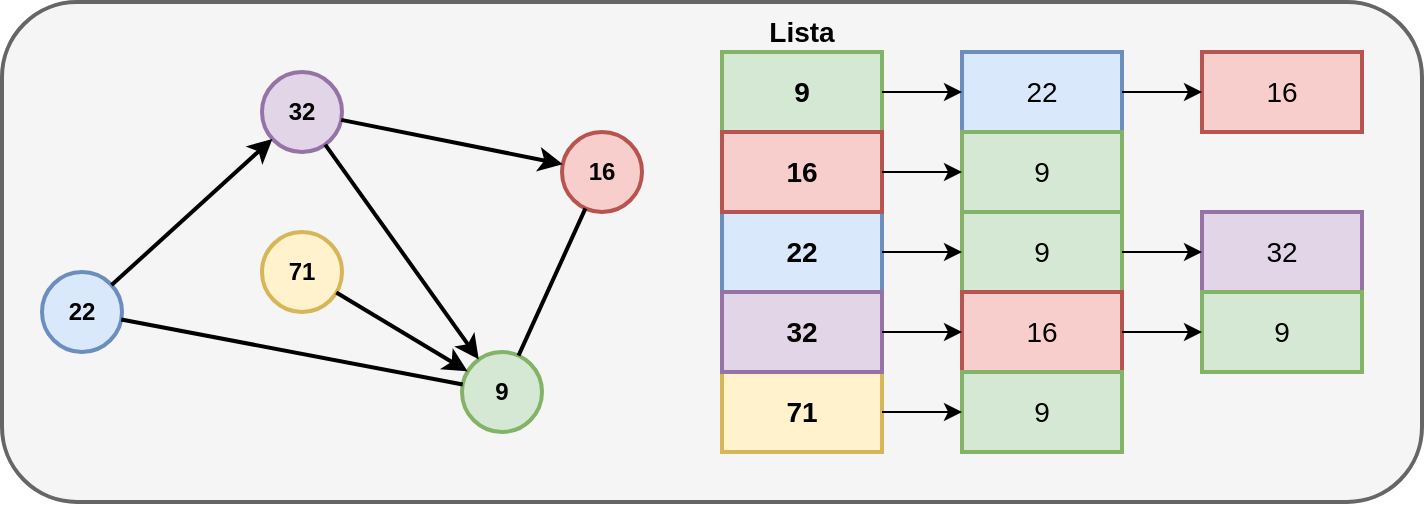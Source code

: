 <mxfile version="18.1.2" type="device"><diagram id="BTyiZ90lAS_Xes5XZWdP" name="Page-1"><mxGraphModel dx="1400" dy="521" grid="1" gridSize="10" guides="1" tooltips="1" connect="1" arrows="1" fold="1" page="1" pageScale="1" pageWidth="850" pageHeight="1100" math="0" shadow="0"><root><mxCell id="0"/><mxCell id="1" parent="0"/><mxCell id="Js9ntXVbZe3bj5SDn1XF-45" value="" style="rounded=1;whiteSpace=wrap;html=1;fontSize=14;fontColor=#333333;strokeWidth=2;fillColor=#f5f5f5;strokeColor=#666666;" vertex="1" parent="1"><mxGeometry x="40" y="15" width="710" height="250" as="geometry"/></mxCell><mxCell id="Js9ntXVbZe3bj5SDn1XF-2" value="32" style="ellipse;whiteSpace=wrap;html=1;aspect=fixed;fillColor=#e1d5e7;strokeColor=#9673a6;fontStyle=1;strokeWidth=2;" vertex="1" parent="1"><mxGeometry x="170" y="50" width="40" height="40" as="geometry"/></mxCell><mxCell id="Js9ntXVbZe3bj5SDn1XF-3" value="71" style="ellipse;whiteSpace=wrap;html=1;aspect=fixed;fillColor=#fff2cc;strokeColor=#d6b656;fontStyle=1;strokeWidth=2;" vertex="1" parent="1"><mxGeometry x="170" y="130" width="40" height="40" as="geometry"/></mxCell><mxCell id="Js9ntXVbZe3bj5SDn1XF-4" value="9" style="ellipse;whiteSpace=wrap;html=1;aspect=fixed;fillColor=#d5e8d4;strokeColor=#82b366;fontStyle=1;strokeWidth=2;" vertex="1" parent="1"><mxGeometry x="270" y="190" width="40" height="40" as="geometry"/></mxCell><mxCell id="Js9ntXVbZe3bj5SDn1XF-5" value="22" style="ellipse;whiteSpace=wrap;html=1;aspect=fixed;fillColor=#dae8fc;strokeColor=#6c8ebf;fontStyle=1;strokeWidth=2;" vertex="1" parent="1"><mxGeometry x="60" y="150" width="40" height="40" as="geometry"/></mxCell><mxCell id="Js9ntXVbZe3bj5SDn1XF-6" value="16" style="ellipse;whiteSpace=wrap;html=1;aspect=fixed;fillColor=#f8cecc;strokeColor=#b85450;fontStyle=1;strokeWidth=2;" vertex="1" parent="1"><mxGeometry x="320" y="80" width="40" height="40" as="geometry"/></mxCell><mxCell id="Js9ntXVbZe3bj5SDn1XF-7" value="" style="endArrow=classic;html=1;rounded=0;strokeWidth=2;" edge="1" parent="1" source="Js9ntXVbZe3bj5SDn1XF-3" target="Js9ntXVbZe3bj5SDn1XF-4"><mxGeometry width="50" height="50" relative="1" as="geometry"><mxPoint x="-80" y="350" as="sourcePoint"/><mxPoint x="-30" y="300" as="targetPoint"/></mxGeometry></mxCell><mxCell id="Js9ntXVbZe3bj5SDn1XF-9" value="" style="endArrow=classic;html=1;rounded=0;strokeWidth=2;" edge="1" parent="1" source="Js9ntXVbZe3bj5SDn1XF-2" target="Js9ntXVbZe3bj5SDn1XF-6"><mxGeometry width="50" height="50" relative="1" as="geometry"><mxPoint x="40" y="330" as="sourcePoint"/><mxPoint x="90" y="280" as="targetPoint"/></mxGeometry></mxCell><mxCell id="Js9ntXVbZe3bj5SDn1XF-10" value="" style="endArrow=classic;html=1;rounded=0;strokeWidth=2;" edge="1" parent="1" source="Js9ntXVbZe3bj5SDn1XF-5" target="Js9ntXVbZe3bj5SDn1XF-2"><mxGeometry width="50" height="50" relative="1" as="geometry"><mxPoint x="10" y="330" as="sourcePoint"/><mxPoint x="60" y="280" as="targetPoint"/></mxGeometry></mxCell><mxCell id="Js9ntXVbZe3bj5SDn1XF-11" value="" style="endArrow=classic;html=1;rounded=0;strokeWidth=2;" edge="1" parent="1" source="Js9ntXVbZe3bj5SDn1XF-2" target="Js9ntXVbZe3bj5SDn1XF-4"><mxGeometry width="50" height="50" relative="1" as="geometry"><mxPoint x="100" y="340" as="sourcePoint"/><mxPoint x="150" y="290" as="targetPoint"/></mxGeometry></mxCell><mxCell id="Js9ntXVbZe3bj5SDn1XF-18" value="" style="endArrow=none;html=1;rounded=0;fontSize=14;strokeWidth=2;" edge="1" parent="1" source="Js9ntXVbZe3bj5SDn1XF-4" target="Js9ntXVbZe3bj5SDn1XF-6"><mxGeometry width="50" height="50" relative="1" as="geometry"><mxPoint x="140" y="400" as="sourcePoint"/><mxPoint x="190" y="350" as="targetPoint"/></mxGeometry></mxCell><mxCell id="Js9ntXVbZe3bj5SDn1XF-19" value="" style="endArrow=none;html=1;rounded=0;fontSize=14;strokeWidth=2;" edge="1" parent="1" source="Js9ntXVbZe3bj5SDn1XF-5" target="Js9ntXVbZe3bj5SDn1XF-4"><mxGeometry width="50" height="50" relative="1" as="geometry"><mxPoint x="-20" y="350" as="sourcePoint"/><mxPoint x="30" y="300" as="targetPoint"/></mxGeometry></mxCell><mxCell id="Js9ntXVbZe3bj5SDn1XF-22" value="9" style="rounded=0;whiteSpace=wrap;html=1;fontSize=14;strokeWidth=2;fillColor=#d5e8d4;strokeColor=#82b366;fontStyle=1" vertex="1" parent="1"><mxGeometry x="400" y="40" width="80" height="40" as="geometry"/></mxCell><mxCell id="Js9ntXVbZe3bj5SDn1XF-24" value="71" style="rounded=0;whiteSpace=wrap;html=1;fontSize=14;strokeWidth=2;fillColor=#fff2cc;strokeColor=#d6b656;fontStyle=1" vertex="1" parent="1"><mxGeometry x="400" y="200" width="80" height="40" as="geometry"/></mxCell><mxCell id="Js9ntXVbZe3bj5SDn1XF-25" value="22" style="rounded=0;whiteSpace=wrap;html=1;fontSize=14;strokeWidth=2;fillColor=#dae8fc;strokeColor=#6c8ebf;fontStyle=1" vertex="1" parent="1"><mxGeometry x="400" y="120" width="80" height="40" as="geometry"/></mxCell><mxCell id="Js9ntXVbZe3bj5SDn1XF-26" value="32" style="rounded=0;whiteSpace=wrap;html=1;fontSize=14;strokeWidth=2;fillColor=#e1d5e7;strokeColor=#9673a6;fontStyle=1" vertex="1" parent="1"><mxGeometry x="400" y="160" width="80" height="40" as="geometry"/></mxCell><mxCell id="Js9ntXVbZe3bj5SDn1XF-23" value="16" style="rounded=0;whiteSpace=wrap;html=1;fontSize=14;strokeWidth=2;fillColor=#f8cecc;strokeColor=#b85450;fontStyle=1" vertex="1" parent="1"><mxGeometry x="400" y="80" width="80" height="40" as="geometry"/></mxCell><mxCell id="Js9ntXVbZe3bj5SDn1XF-27" value="22" style="rounded=0;whiteSpace=wrap;html=1;fontSize=14;strokeWidth=2;fillColor=#dae8fc;strokeColor=#6c8ebf;fontStyle=0" vertex="1" parent="1"><mxGeometry x="520" y="40" width="80" height="40" as="geometry"/></mxCell><mxCell id="Js9ntXVbZe3bj5SDn1XF-28" value="16" style="rounded=0;whiteSpace=wrap;html=1;fontSize=14;strokeWidth=2;fillColor=#f8cecc;strokeColor=#b85450;fontStyle=0" vertex="1" parent="1"><mxGeometry x="640" y="40" width="80" height="40" as="geometry"/></mxCell><mxCell id="Js9ntXVbZe3bj5SDn1XF-29" value="" style="endArrow=classic;html=1;rounded=0;fontSize=14;fontColor=#D79B00;strokeWidth=1;" edge="1" parent="1" source="Js9ntXVbZe3bj5SDn1XF-22" target="Js9ntXVbZe3bj5SDn1XF-27"><mxGeometry width="50" height="50" relative="1" as="geometry"><mxPoint x="490" y="370" as="sourcePoint"/><mxPoint x="540" y="320" as="targetPoint"/></mxGeometry></mxCell><mxCell id="Js9ntXVbZe3bj5SDn1XF-31" value="" style="endArrow=classic;html=1;rounded=0;fontSize=14;fontColor=#D79B00;strokeWidth=1;" edge="1" parent="1" source="Js9ntXVbZe3bj5SDn1XF-27" target="Js9ntXVbZe3bj5SDn1XF-28"><mxGeometry width="50" height="50" relative="1" as="geometry"><mxPoint x="550" y="110" as="sourcePoint"/><mxPoint x="590" y="110" as="targetPoint"/></mxGeometry></mxCell><mxCell id="Js9ntXVbZe3bj5SDn1XF-32" value="9" style="rounded=0;whiteSpace=wrap;html=1;fontSize=14;strokeWidth=2;fillColor=#d5e8d4;strokeColor=#82b366;fontStyle=0" vertex="1" parent="1"><mxGeometry x="520" y="80" width="80" height="40" as="geometry"/></mxCell><mxCell id="Js9ntXVbZe3bj5SDn1XF-33" value="" style="endArrow=classic;html=1;rounded=0;fontSize=14;fontColor=#D79B00;strokeWidth=1;" edge="1" parent="1" source="Js9ntXVbZe3bj5SDn1XF-23" target="Js9ntXVbZe3bj5SDn1XF-32"><mxGeometry width="50" height="50" relative="1" as="geometry"><mxPoint x="470" y="340" as="sourcePoint"/><mxPoint x="520" y="290" as="targetPoint"/></mxGeometry></mxCell><mxCell id="Js9ntXVbZe3bj5SDn1XF-34" value="9" style="rounded=0;whiteSpace=wrap;html=1;fontSize=14;strokeWidth=2;fillColor=#d5e8d4;strokeColor=#82b366;fontStyle=0" vertex="1" parent="1"><mxGeometry x="520" y="120" width="80" height="40" as="geometry"/></mxCell><mxCell id="Js9ntXVbZe3bj5SDn1XF-35" value="32" style="rounded=0;whiteSpace=wrap;html=1;fontSize=14;strokeWidth=2;fillColor=#e1d5e7;strokeColor=#9673a6;fontStyle=0" vertex="1" parent="1"><mxGeometry x="640" y="120" width="80" height="40" as="geometry"/></mxCell><mxCell id="Js9ntXVbZe3bj5SDn1XF-36" value="16" style="rounded=0;whiteSpace=wrap;html=1;fontSize=14;strokeWidth=2;fillColor=#f8cecc;strokeColor=#b85450;fontStyle=0" vertex="1" parent="1"><mxGeometry x="520" y="160" width="80" height="40" as="geometry"/></mxCell><mxCell id="Js9ntXVbZe3bj5SDn1XF-37" value="9" style="rounded=0;whiteSpace=wrap;html=1;fontSize=14;strokeWidth=2;fillColor=#d5e8d4;strokeColor=#82b366;fontStyle=0" vertex="1" parent="1"><mxGeometry x="640" y="160" width="80" height="40" as="geometry"/></mxCell><mxCell id="Js9ntXVbZe3bj5SDn1XF-38" value="9" style="rounded=0;whiteSpace=wrap;html=1;fontSize=14;strokeWidth=2;fillColor=#d5e8d4;strokeColor=#82b366;fontStyle=0" vertex="1" parent="1"><mxGeometry x="520" y="200" width="80" height="40" as="geometry"/></mxCell><mxCell id="Js9ntXVbZe3bj5SDn1XF-39" value="" style="endArrow=classic;html=1;rounded=0;fontSize=14;fontColor=#D79B00;strokeWidth=1;" edge="1" parent="1" source="Js9ntXVbZe3bj5SDn1XF-24" target="Js9ntXVbZe3bj5SDn1XF-38"><mxGeometry width="50" height="50" relative="1" as="geometry"><mxPoint x="440" y="360" as="sourcePoint"/><mxPoint x="490" y="310" as="targetPoint"/></mxGeometry></mxCell><mxCell id="Js9ntXVbZe3bj5SDn1XF-40" value="" style="endArrow=classic;html=1;rounded=0;fontSize=14;fontColor=#D79B00;strokeWidth=1;" edge="1" parent="1" source="Js9ntXVbZe3bj5SDn1XF-26" target="Js9ntXVbZe3bj5SDn1XF-36"><mxGeometry width="50" height="50" relative="1" as="geometry"><mxPoint x="410" y="360" as="sourcePoint"/><mxPoint x="460" y="310" as="targetPoint"/></mxGeometry></mxCell><mxCell id="Js9ntXVbZe3bj5SDn1XF-41" value="" style="endArrow=classic;html=1;rounded=0;fontSize=14;fontColor=#D79B00;strokeWidth=1;" edge="1" parent="1" source="Js9ntXVbZe3bj5SDn1XF-36" target="Js9ntXVbZe3bj5SDn1XF-37"><mxGeometry width="50" height="50" relative="1" as="geometry"><mxPoint x="520" y="340" as="sourcePoint"/><mxPoint x="570" y="290" as="targetPoint"/></mxGeometry></mxCell><mxCell id="Js9ntXVbZe3bj5SDn1XF-42" value="" style="endArrow=classic;html=1;rounded=0;fontSize=14;fontColor=#D79B00;strokeWidth=1;" edge="1" parent="1" source="Js9ntXVbZe3bj5SDn1XF-25" target="Js9ntXVbZe3bj5SDn1XF-34"><mxGeometry width="50" height="50" relative="1" as="geometry"><mxPoint x="570" y="310" as="sourcePoint"/><mxPoint x="620" y="260" as="targetPoint"/></mxGeometry></mxCell><mxCell id="Js9ntXVbZe3bj5SDn1XF-43" value="" style="endArrow=classic;html=1;rounded=0;fontSize=14;fontColor=#D79B00;strokeWidth=1;" edge="1" parent="1" source="Js9ntXVbZe3bj5SDn1XF-34" target="Js9ntXVbZe3bj5SDn1XF-35"><mxGeometry width="50" height="50" relative="1" as="geometry"><mxPoint x="770" y="130" as="sourcePoint"/><mxPoint x="820" y="80" as="targetPoint"/></mxGeometry></mxCell><mxCell id="Js9ntXVbZe3bj5SDn1XF-44" value="Lista" style="text;html=1;strokeColor=none;fillColor=none;align=center;verticalAlign=middle;whiteSpace=wrap;rounded=0;fontSize=14;fontColor=#000000;fontStyle=1" vertex="1" parent="1"><mxGeometry x="410" y="20" width="60" height="20" as="geometry"/></mxCell></root></mxGraphModel></diagram></mxfile>